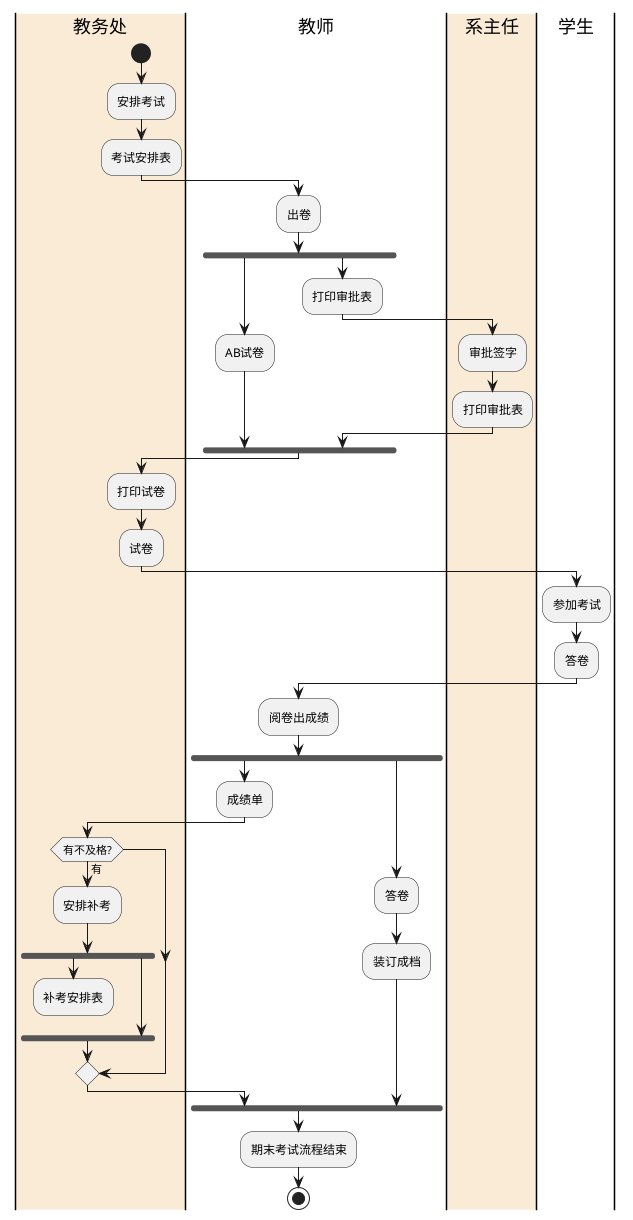 @startuml
|教务处|
start
:安排考试;
:考试安排表;
|教师|
:出卷;
fork
    :AB试卷;
fork again
    :打印审批表;
    |#AntiqueWhite|系主任|
    :审批签字;
    :打印审批表;
    |教师|
end fork
    |#AntiqueWhite|教务处|
    :打印试卷;
    :试卷;
    |学生|
    :参加考试;
    :答卷;
    |教师|
    :阅卷出成绩;
    fork
        :成绩单;
        |教务处|
       if (有不及格?) then (有)
        :安排补考;

        fork
        :补考安排表;
        detach
       fork again
       end fork
        endif
fork again
      |教师|
      :答卷;
      :装订成档;
    end fork
:期末考试流程结束;
stop
@enduml